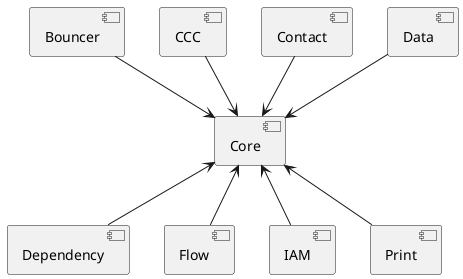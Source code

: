 @startuml
[Core] as core

[Bouncer] as bouncer
[CCC] as ccc
[Contact] as con
[Data] as data

[Dependency] as dep
[Flow] as flow
[IAM] as iam
[Print] as print

bouncer --> core
ccc --> core
con --> core
data --> core

dep -up-> core
flow -up-> core
iam -up-> core
print -up-> core
@enduml